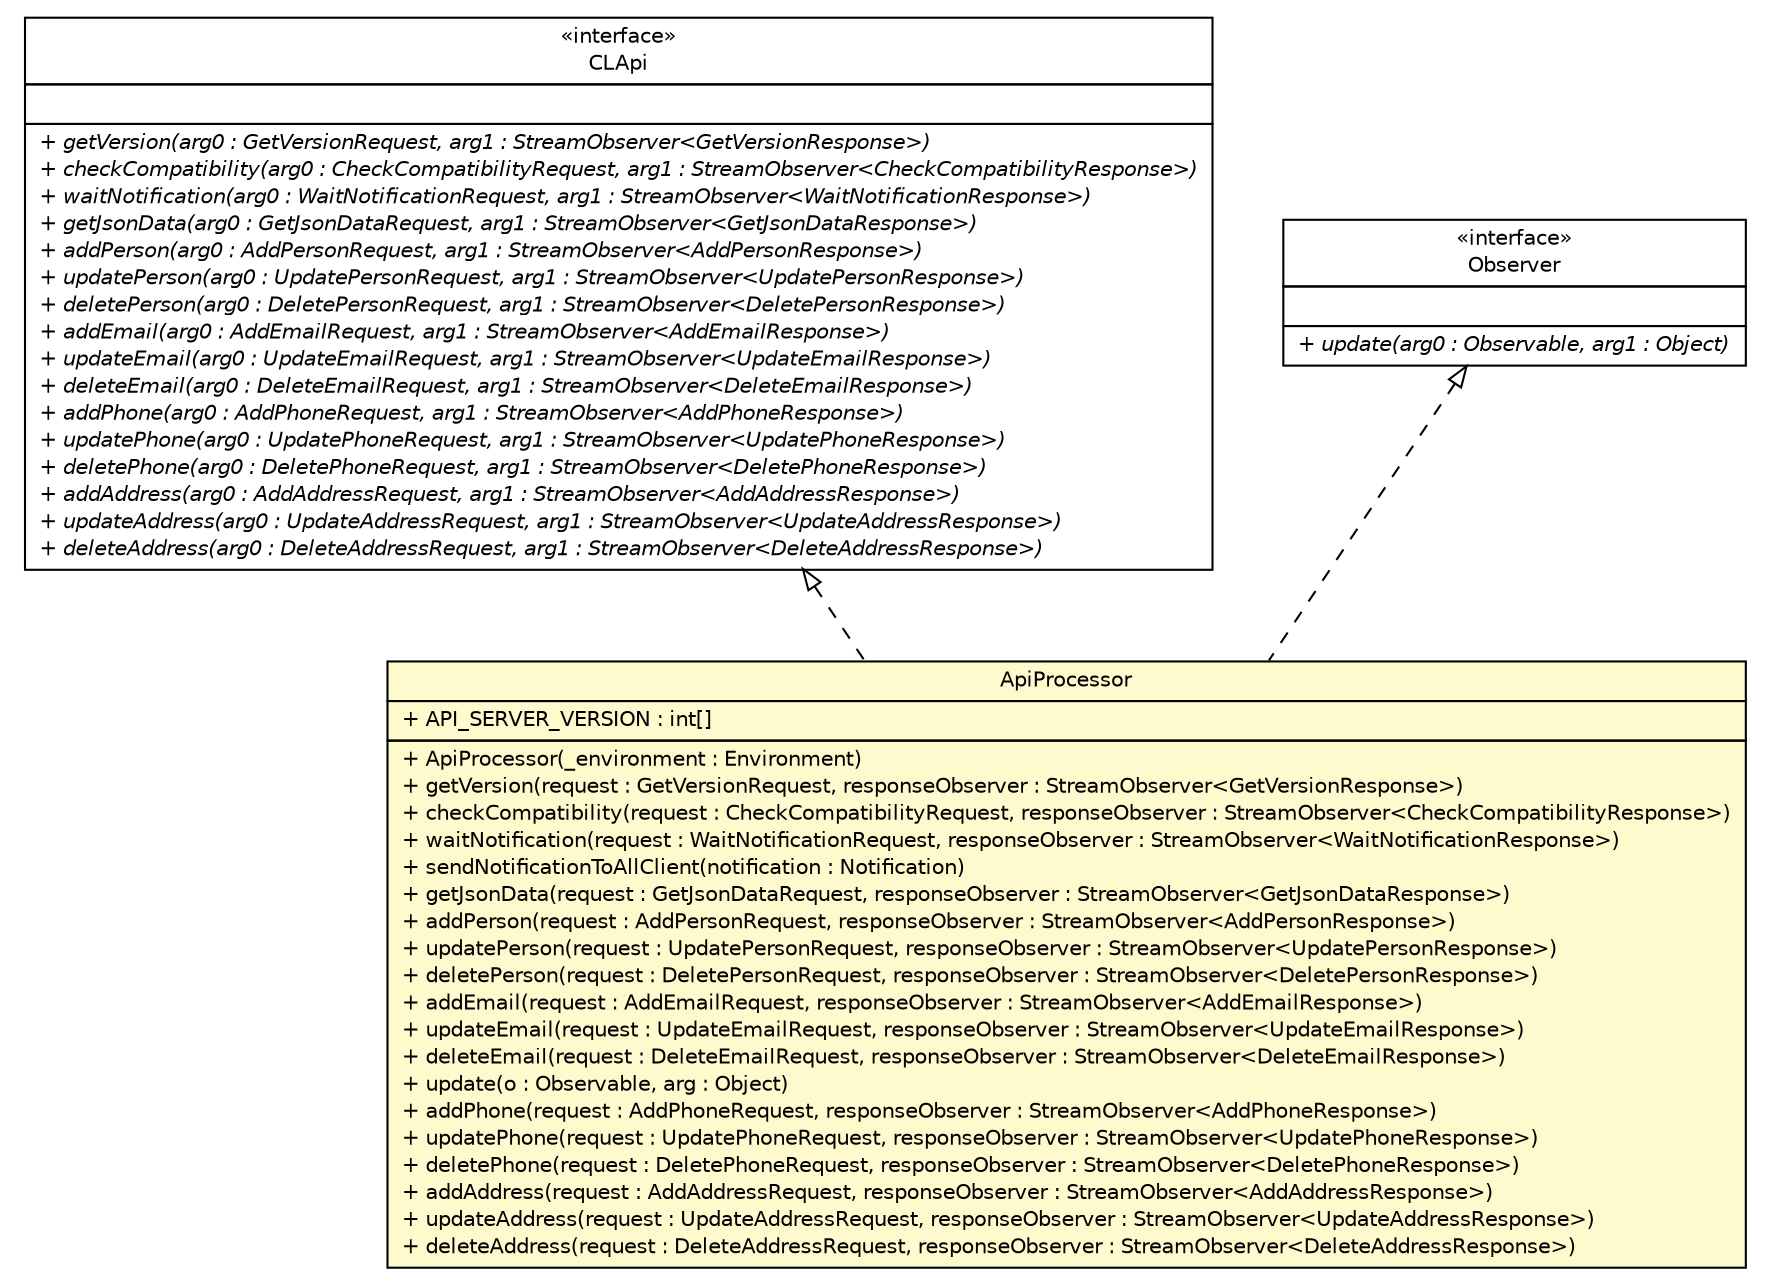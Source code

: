 #!/usr/local/bin/dot
#
# Class diagram 
# Generated by UMLGraph version 5.1 (http://www.umlgraph.org/)
#

digraph G {
	edge [fontname="Helvetica",fontsize=10,labelfontname="Helvetica",labelfontsize=10];
	node [fontname="Helvetica",fontsize=10,shape=plaintext];
	nodesep=0.25;
	ranksep=0.5;
	// com.connectlife.coreserver.apiserver.ApiProcessor
	c1277 [label=<<table title="com.connectlife.coreserver.apiserver.ApiProcessor" border="0" cellborder="1" cellspacing="0" cellpadding="2" port="p" bgcolor="lemonChiffon" href="./ApiProcessor.html">
		<tr><td><table border="0" cellspacing="0" cellpadding="1">
<tr><td align="center" balign="center"> ApiProcessor </td></tr>
		</table></td></tr>
		<tr><td><table border="0" cellspacing="0" cellpadding="1">
<tr><td align="left" balign="left"> + API_SERVER_VERSION : int[] </td></tr>
		</table></td></tr>
		<tr><td><table border="0" cellspacing="0" cellpadding="1">
<tr><td align="left" balign="left"> + ApiProcessor(_environment : Environment) </td></tr>
<tr><td align="left" balign="left"> + getVersion(request : GetVersionRequest, responseObserver : StreamObserver&lt;GetVersionResponse&gt;) </td></tr>
<tr><td align="left" balign="left"> + checkCompatibility(request : CheckCompatibilityRequest, responseObserver : StreamObserver&lt;CheckCompatibilityResponse&gt;) </td></tr>
<tr><td align="left" balign="left"> + waitNotification(request : WaitNotificationRequest, responseObserver : StreamObserver&lt;WaitNotificationResponse&gt;) </td></tr>
<tr><td align="left" balign="left"> + sendNotificationToAllClient(notification : Notification) </td></tr>
<tr><td align="left" balign="left"> + getJsonData(request : GetJsonDataRequest, responseObserver : StreamObserver&lt;GetJsonDataResponse&gt;) </td></tr>
<tr><td align="left" balign="left"> + addPerson(request : AddPersonRequest, responseObserver : StreamObserver&lt;AddPersonResponse&gt;) </td></tr>
<tr><td align="left" balign="left"> + updatePerson(request : UpdatePersonRequest, responseObserver : StreamObserver&lt;UpdatePersonResponse&gt;) </td></tr>
<tr><td align="left" balign="left"> + deletePerson(request : DeletePersonRequest, responseObserver : StreamObserver&lt;DeletePersonResponse&gt;) </td></tr>
<tr><td align="left" balign="left"> + addEmail(request : AddEmailRequest, responseObserver : StreamObserver&lt;AddEmailResponse&gt;) </td></tr>
<tr><td align="left" balign="left"> + updateEmail(request : UpdateEmailRequest, responseObserver : StreamObserver&lt;UpdateEmailResponse&gt;) </td></tr>
<tr><td align="left" balign="left"> + deleteEmail(request : DeleteEmailRequest, responseObserver : StreamObserver&lt;DeleteEmailResponse&gt;) </td></tr>
<tr><td align="left" balign="left"> + update(o : Observable, arg : Object) </td></tr>
<tr><td align="left" balign="left"> + addPhone(request : AddPhoneRequest, responseObserver : StreamObserver&lt;AddPhoneResponse&gt;) </td></tr>
<tr><td align="left" balign="left"> + updatePhone(request : UpdatePhoneRequest, responseObserver : StreamObserver&lt;UpdatePhoneResponse&gt;) </td></tr>
<tr><td align="left" balign="left"> + deletePhone(request : DeletePhoneRequest, responseObserver : StreamObserver&lt;DeletePhoneResponse&gt;) </td></tr>
<tr><td align="left" balign="left"> + addAddress(request : AddAddressRequest, responseObserver : StreamObserver&lt;AddAddressResponse&gt;) </td></tr>
<tr><td align="left" balign="left"> + updateAddress(request : UpdateAddressRequest, responseObserver : StreamObserver&lt;UpdateAddressResponse&gt;) </td></tr>
<tr><td align="left" balign="left"> + deleteAddress(request : DeleteAddressRequest, responseObserver : StreamObserver&lt;DeleteAddressResponse&gt;) </td></tr>
		</table></td></tr>
		</table>>, fontname="Helvetica", fontcolor="black", fontsize=10.0];
	//com.connectlife.coreserver.apiserver.ApiProcessor implements com.clapi.protocol.CLApiGrpc.CLApi
	c1324:p -> c1277:p [dir=back,arrowtail=empty,style=dashed];
	//com.connectlife.coreserver.apiserver.ApiProcessor implements java.util.Observer
	c1325:p -> c1277:p [dir=back,arrowtail=empty,style=dashed];
	// java.util.Observer
	c1325 [label=<<table title="java.util.Observer" border="0" cellborder="1" cellspacing="0" cellpadding="2" port="p" href="http://java.sun.com/j2se/1.4.2/docs/api/java/util/Observer.html">
		<tr><td><table border="0" cellspacing="0" cellpadding="1">
<tr><td align="center" balign="center"> &#171;interface&#187; </td></tr>
<tr><td align="center" balign="center"> Observer </td></tr>
		</table></td></tr>
		<tr><td><table border="0" cellspacing="0" cellpadding="1">
<tr><td align="left" balign="left">  </td></tr>
		</table></td></tr>
		<tr><td><table border="0" cellspacing="0" cellpadding="1">
<tr><td align="left" balign="left"><font face="Helvetica-Oblique" point-size="10.0"> + update(arg0 : Observable, arg1 : Object) </font></td></tr>
		</table></td></tr>
		</table>>, fontname="Helvetica", fontcolor="black", fontsize=10.0];
	// com.clapi.protocol.CLApiGrpc.CLApi
	c1324 [label=<<table title="com.clapi.protocol.CLApiGrpc.CLApi" border="0" cellborder="1" cellspacing="0" cellpadding="2" port="p" href="http://java.sun.com/j2se/1.4.2/docs/api/com/clapi/protocol/CLApiGrpc/CLApi.html">
		<tr><td><table border="0" cellspacing="0" cellpadding="1">
<tr><td align="center" balign="center"> &#171;interface&#187; </td></tr>
<tr><td align="center" balign="center"> CLApi </td></tr>
		</table></td></tr>
		<tr><td><table border="0" cellspacing="0" cellpadding="1">
<tr><td align="left" balign="left">  </td></tr>
		</table></td></tr>
		<tr><td><table border="0" cellspacing="0" cellpadding="1">
<tr><td align="left" balign="left"><font face="Helvetica-Oblique" point-size="10.0"> + getVersion(arg0 : GetVersionRequest, arg1 : StreamObserver&lt;GetVersionResponse&gt;) </font></td></tr>
<tr><td align="left" balign="left"><font face="Helvetica-Oblique" point-size="10.0"> + checkCompatibility(arg0 : CheckCompatibilityRequest, arg1 : StreamObserver&lt;CheckCompatibilityResponse&gt;) </font></td></tr>
<tr><td align="left" balign="left"><font face="Helvetica-Oblique" point-size="10.0"> + waitNotification(arg0 : WaitNotificationRequest, arg1 : StreamObserver&lt;WaitNotificationResponse&gt;) </font></td></tr>
<tr><td align="left" balign="left"><font face="Helvetica-Oblique" point-size="10.0"> + getJsonData(arg0 : GetJsonDataRequest, arg1 : StreamObserver&lt;GetJsonDataResponse&gt;) </font></td></tr>
<tr><td align="left" balign="left"><font face="Helvetica-Oblique" point-size="10.0"> + addPerson(arg0 : AddPersonRequest, arg1 : StreamObserver&lt;AddPersonResponse&gt;) </font></td></tr>
<tr><td align="left" balign="left"><font face="Helvetica-Oblique" point-size="10.0"> + updatePerson(arg0 : UpdatePersonRequest, arg1 : StreamObserver&lt;UpdatePersonResponse&gt;) </font></td></tr>
<tr><td align="left" balign="left"><font face="Helvetica-Oblique" point-size="10.0"> + deletePerson(arg0 : DeletePersonRequest, arg1 : StreamObserver&lt;DeletePersonResponse&gt;) </font></td></tr>
<tr><td align="left" balign="left"><font face="Helvetica-Oblique" point-size="10.0"> + addEmail(arg0 : AddEmailRequest, arg1 : StreamObserver&lt;AddEmailResponse&gt;) </font></td></tr>
<tr><td align="left" balign="left"><font face="Helvetica-Oblique" point-size="10.0"> + updateEmail(arg0 : UpdateEmailRequest, arg1 : StreamObserver&lt;UpdateEmailResponse&gt;) </font></td></tr>
<tr><td align="left" balign="left"><font face="Helvetica-Oblique" point-size="10.0"> + deleteEmail(arg0 : DeleteEmailRequest, arg1 : StreamObserver&lt;DeleteEmailResponse&gt;) </font></td></tr>
<tr><td align="left" balign="left"><font face="Helvetica-Oblique" point-size="10.0"> + addPhone(arg0 : AddPhoneRequest, arg1 : StreamObserver&lt;AddPhoneResponse&gt;) </font></td></tr>
<tr><td align="left" balign="left"><font face="Helvetica-Oblique" point-size="10.0"> + updatePhone(arg0 : UpdatePhoneRequest, arg1 : StreamObserver&lt;UpdatePhoneResponse&gt;) </font></td></tr>
<tr><td align="left" balign="left"><font face="Helvetica-Oblique" point-size="10.0"> + deletePhone(arg0 : DeletePhoneRequest, arg1 : StreamObserver&lt;DeletePhoneResponse&gt;) </font></td></tr>
<tr><td align="left" balign="left"><font face="Helvetica-Oblique" point-size="10.0"> + addAddress(arg0 : AddAddressRequest, arg1 : StreamObserver&lt;AddAddressResponse&gt;) </font></td></tr>
<tr><td align="left" balign="left"><font face="Helvetica-Oblique" point-size="10.0"> + updateAddress(arg0 : UpdateAddressRequest, arg1 : StreamObserver&lt;UpdateAddressResponse&gt;) </font></td></tr>
<tr><td align="left" balign="left"><font face="Helvetica-Oblique" point-size="10.0"> + deleteAddress(arg0 : DeleteAddressRequest, arg1 : StreamObserver&lt;DeleteAddressResponse&gt;) </font></td></tr>
		</table></td></tr>
		</table>>, fontname="Helvetica", fontcolor="black", fontsize=10.0];
}

